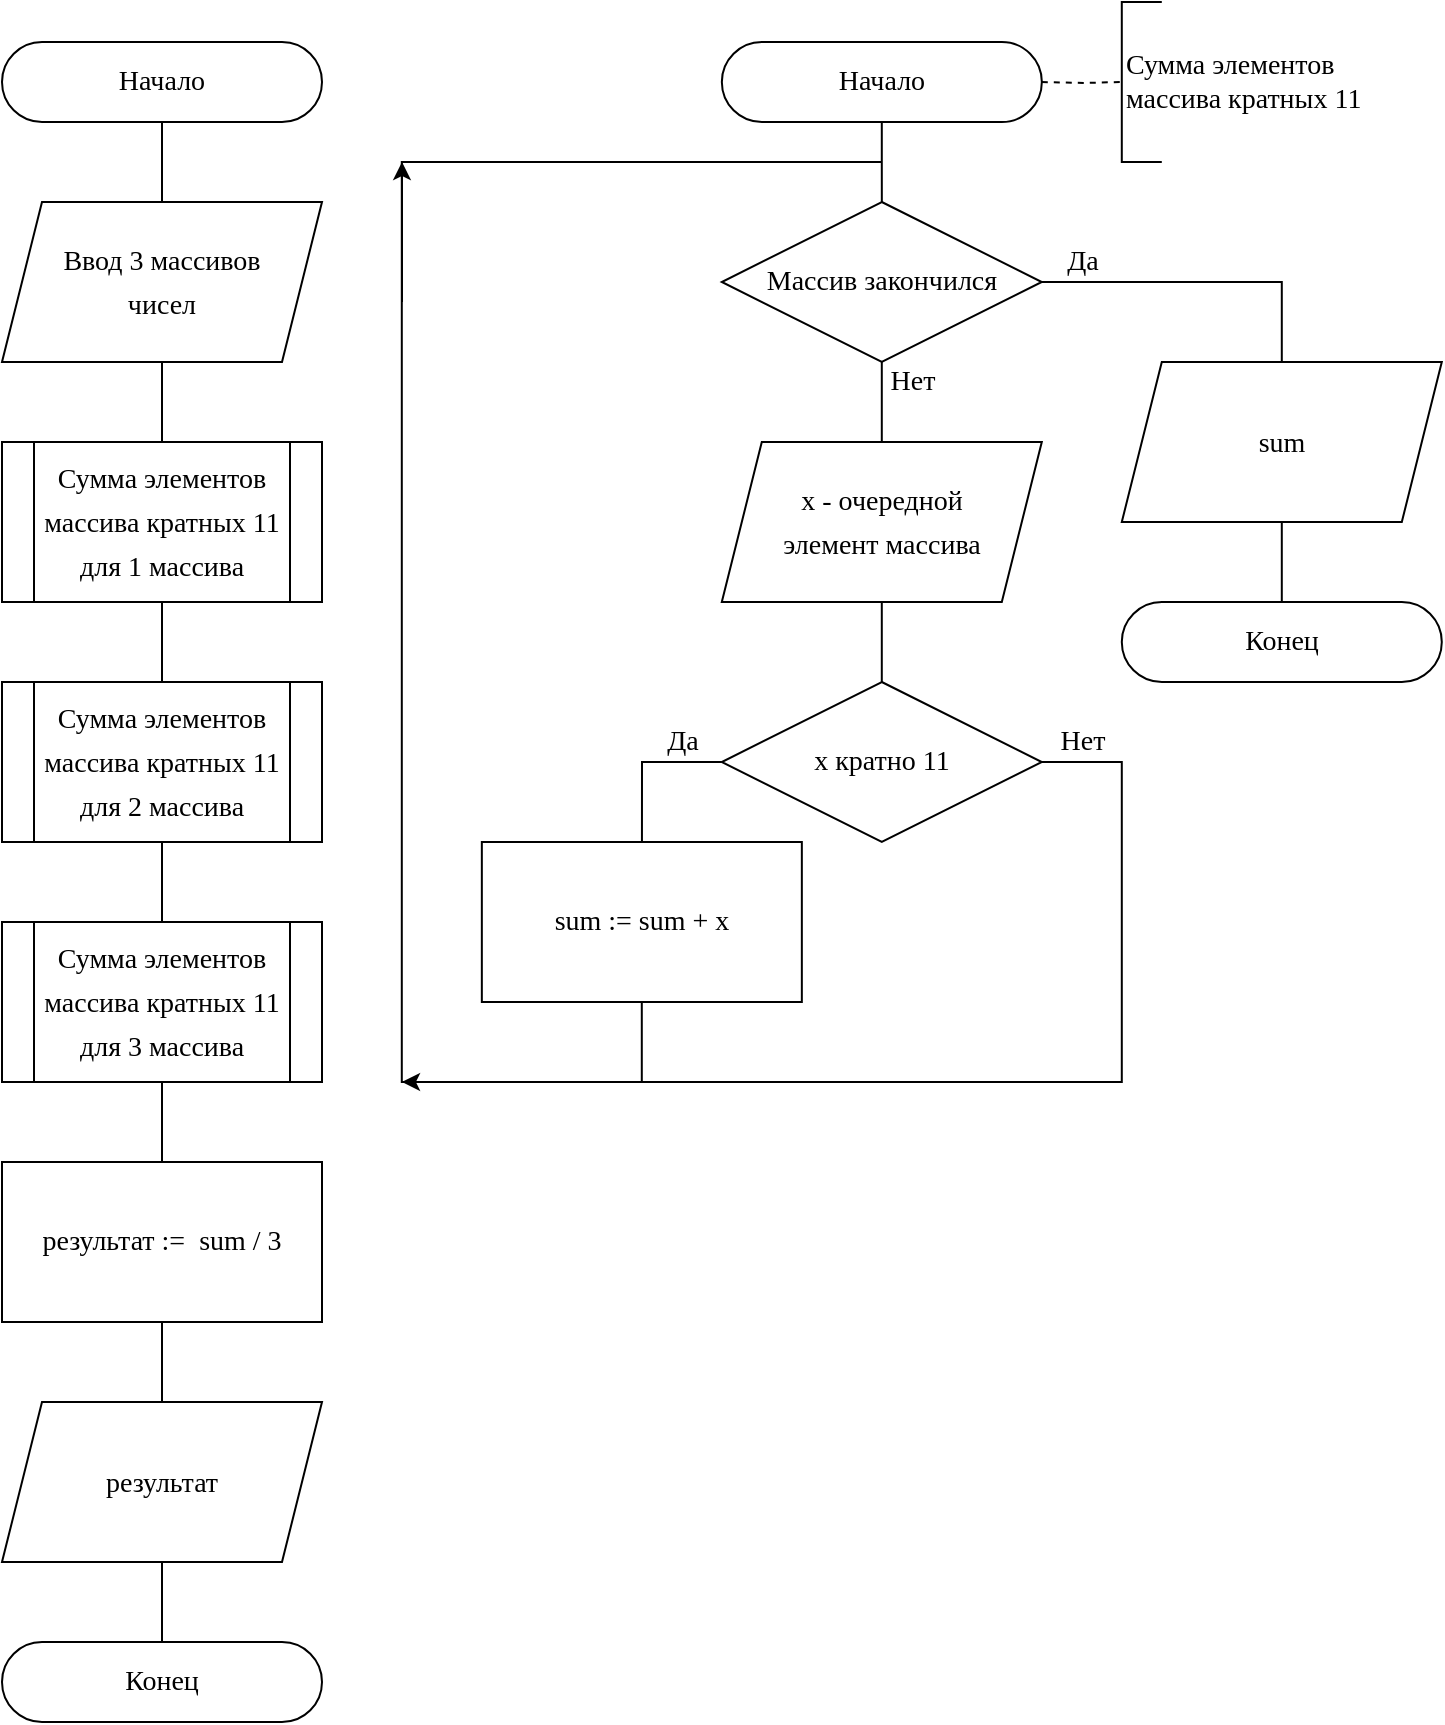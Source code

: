 <mxfile version="20.6.2" type="device"><diagram id="7ANxyBIFJwYmXZtizQ5B" name="Страница 1"><mxGraphModel dx="1037" dy="1282" grid="1" gridSize="10" guides="1" tooltips="1" connect="1" arrows="1" fold="1" page="1" pageScale="1" pageWidth="827" pageHeight="1169" math="1" shadow="0"><root><mxCell id="0"/><mxCell id="1" parent="0"/><mxCell id="mvJbCKy23DHCNTYrXLLq-9" value="" style="edgeStyle=orthogonalEdgeStyle;rounded=0;orthogonalLoop=1;jettySize=auto;html=1;endArrow=none;endFill=0;" edge="1" parent="1" source="mvJbCKy23DHCNTYrXLLq-1"><mxGeometry relative="1" as="geometry"><mxPoint x="479.92" y="120" as="targetPoint"/></mxGeometry></mxCell><mxCell id="mvJbCKy23DHCNTYrXLLq-1" value="Начало" style="rounded=1;whiteSpace=wrap;html=1;arcSize=50;fontFamily=Times New Roman;fontStyle=0;fontSize=14;" vertex="1" parent="1"><mxGeometry x="399.92" y="40" width="160" height="40" as="geometry"/></mxCell><mxCell id="mvJbCKy23DHCNTYrXLLq-11" value="" style="edgeStyle=orthogonalEdgeStyle;rounded=0;orthogonalLoop=1;jettySize=auto;html=1;endArrow=none;endFill=0;" edge="1" source="mvJbCKy23DHCNTYrXLLq-13" parent="1"><mxGeometry relative="1" as="geometry"><mxPoint x="479.9" y="240" as="targetPoint"/></mxGeometry></mxCell><mxCell id="mvJbCKy23DHCNTYrXLLq-12" style="edgeStyle=orthogonalEdgeStyle;rounded=0;orthogonalLoop=1;jettySize=auto;html=1;endArrow=none;endFill=0;entryX=0.5;entryY=0;entryDx=0;entryDy=0;" edge="1" source="mvJbCKy23DHCNTYrXLLq-13" parent="1" target="mvJbCKy23DHCNTYrXLLq-29"><mxGeometry relative="1" as="geometry"><mxPoint x="719.92" y="180" as="targetPoint"/><Array as="points"><mxPoint x="679.92" y="160"/></Array></mxGeometry></mxCell><mxCell id="mvJbCKy23DHCNTYrXLLq-13" value="Массив закончился" style="rhombus;whiteSpace=wrap;html=1;fontSize=14;fontFamily=Times New Roman;fontStyle=0" vertex="1" parent="1"><mxGeometry x="399.9" y="120" width="160" height="80" as="geometry"/></mxCell><mxCell id="mvJbCKy23DHCNTYrXLLq-16" value="Нет" style="text;html=1;align=center;verticalAlign=middle;resizable=0;points=[];autosize=1;strokeColor=none;fillColor=none;fontSize=14;fontFamily=Times New Roman;" vertex="1" parent="1"><mxGeometry x="469.9" y="195" width="50" height="30" as="geometry"/></mxCell><mxCell id="mvJbCKy23DHCNTYrXLLq-17" value="Да" style="text;html=1;align=center;verticalAlign=middle;resizable=0;points=[];autosize=1;strokeColor=none;fillColor=none;fontSize=14;fontFamily=Times New Roman;" vertex="1" parent="1"><mxGeometry x="559.9" y="135" width="40" height="30" as="geometry"/></mxCell><mxCell id="mvJbCKy23DHCNTYrXLLq-27" value="" style="edgeStyle=orthogonalEdgeStyle;rounded=0;orthogonalLoop=1;jettySize=auto;html=1;endArrow=none;endFill=0;" edge="1" parent="1" source="mvJbCKy23DHCNTYrXLLq-18" target="mvJbCKy23DHCNTYrXLLq-22"><mxGeometry relative="1" as="geometry"/></mxCell><mxCell id="mvJbCKy23DHCNTYrXLLq-18" value="&lt;div style=&quot;line-height: 22px;&quot;&gt;x - очередной&lt;/div&gt;&lt;div style=&quot;line-height: 22px;&quot;&gt;элемент массива&lt;/div&gt;" style="shape=parallelogram;perimeter=parallelogramPerimeter;whiteSpace=wrap;html=1;fixedSize=1;fontFamily=Times New Roman;fontStyle=0;fontSize=14;" vertex="1" parent="1"><mxGeometry x="399.9" y="240" width="160" height="80" as="geometry"/></mxCell><mxCell id="mvJbCKy23DHCNTYrXLLq-20" style="edgeStyle=orthogonalEdgeStyle;rounded=0;jumpStyle=arc;jumpSize=6;orthogonalLoop=1;jettySize=auto;html=1;fontFamily=Times New Roman;fontSize=14;endArrow=none;endFill=0;" edge="1" source="mvJbCKy23DHCNTYrXLLq-22" parent="1"><mxGeometry relative="1" as="geometry"><mxPoint x="359.97" y="440" as="targetPoint"/><Array as="points"><mxPoint x="359.9" y="400"/></Array></mxGeometry></mxCell><mxCell id="mvJbCKy23DHCNTYrXLLq-21" style="edgeStyle=orthogonalEdgeStyle;rounded=0;jumpStyle=arc;jumpSize=6;orthogonalLoop=1;jettySize=auto;html=1;fontFamily=Times New Roman;fontSize=14;endArrow=none;endFill=0;" edge="1" source="mvJbCKy23DHCNTYrXLLq-22" parent="1"><mxGeometry relative="1" as="geometry"><mxPoint x="359.92" y="560" as="targetPoint"/><Array as="points"><mxPoint x="599.9" y="400"/></Array></mxGeometry></mxCell><mxCell id="mvJbCKy23DHCNTYrXLLq-22" value="x кратно 11" style="rhombus;whiteSpace=wrap;html=1;fontSize=14;fontFamily=Times New Roman;fontStyle=0" vertex="1" parent="1"><mxGeometry x="399.9" y="360" width="160" height="80" as="geometry"/></mxCell><mxCell id="mvJbCKy23DHCNTYrXLLq-23" value="Нет" style="text;html=1;align=center;verticalAlign=middle;resizable=0;points=[];autosize=1;strokeColor=none;fillColor=none;fontSize=14;fontFamily=Times New Roman;" vertex="1" parent="1"><mxGeometry x="559.9" y="380" width="40" height="20" as="geometry"/></mxCell><mxCell id="mvJbCKy23DHCNTYrXLLq-24" value="Да" style="text;html=1;align=center;verticalAlign=middle;resizable=0;points=[];autosize=1;strokeColor=none;fillColor=none;fontSize=14;fontFamily=Times New Roman;" vertex="1" parent="1"><mxGeometry x="364.9" y="380" width="30" height="20" as="geometry"/></mxCell><mxCell id="mvJbCKy23DHCNTYrXLLq-26" style="edgeStyle=orthogonalEdgeStyle;rounded=0;orthogonalLoop=1;jettySize=auto;html=1;endArrow=none;endFill=0;" edge="1" parent="1" source="mvJbCKy23DHCNTYrXLLq-25"><mxGeometry relative="1" as="geometry"><mxPoint x="479.92" y="100" as="targetPoint"/><Array as="points"><mxPoint x="359.92" y="560"/><mxPoint x="239.92" y="560"/><mxPoint x="239.92" y="100"/><mxPoint x="299.92" y="100"/></Array></mxGeometry></mxCell><mxCell id="mvJbCKy23DHCNTYrXLLq-25" value="sum := sum + x" style="rounded=0;whiteSpace=wrap;html=1;fontSize=14;fontFamily=Times New Roman;fontStyle=0" vertex="1" parent="1"><mxGeometry x="279.92" y="440" width="160" height="80" as="geometry"/></mxCell><mxCell id="mvJbCKy23DHCNTYrXLLq-28" value="Конец" style="rounded=1;whiteSpace=wrap;html=1;arcSize=50;fontFamily=Times New Roman;fontStyle=0;fontSize=14;" vertex="1" parent="1"><mxGeometry x="599.9" y="320" width="160" height="40" as="geometry"/></mxCell><mxCell id="mvJbCKy23DHCNTYrXLLq-30" value="" style="edgeStyle=orthogonalEdgeStyle;rounded=0;orthogonalLoop=1;jettySize=auto;html=1;endArrow=none;endFill=0;" edge="1" parent="1" source="mvJbCKy23DHCNTYrXLLq-29" target="mvJbCKy23DHCNTYrXLLq-28"><mxGeometry relative="1" as="geometry"/></mxCell><mxCell id="mvJbCKy23DHCNTYrXLLq-29" value="&lt;div style=&quot;line-height: 22px;&quot;&gt;sum&lt;/div&gt;" style="shape=parallelogram;perimeter=parallelogramPerimeter;whiteSpace=wrap;html=1;fixedSize=1;fontFamily=Times New Roman;fontStyle=0;fontSize=14;" vertex="1" parent="1"><mxGeometry x="599.9" y="200" width="160" height="80" as="geometry"/></mxCell><mxCell id="mvJbCKy23DHCNTYrXLLq-31" value="" style="edgeStyle=orthogonalEdgeStyle;rounded=0;orthogonalLoop=1;jettySize=auto;html=1;fontFamily=Times New Roman;fontSize=14;endArrow=none;endFill=0;dashed=1;" edge="1" target="mvJbCKy23DHCNTYrXLLq-32" parent="1"><mxGeometry relative="1" as="geometry"><mxPoint x="559.9" y="60" as="sourcePoint"/></mxGeometry></mxCell><mxCell id="mvJbCKy23DHCNTYrXLLq-32" value="&lt;div style=&quot;&quot;&gt;Сумма элементов&lt;/div&gt;&lt;div style=&quot;&quot;&gt;массива кратных 11&lt;/div&gt;" style="strokeWidth=1;html=1;shape=mxgraph.flowchart.annotation_1;align=left;pointerEvents=1;fontSize=14;fontStyle=0;fontFamily=Times New Roman;" vertex="1" parent="1"><mxGeometry x="599.9" y="20" width="20" height="80" as="geometry"/></mxCell><mxCell id="mvJbCKy23DHCNTYrXLLq-39" value="" style="edgeStyle=orthogonalEdgeStyle;rounded=0;orthogonalLoop=1;jettySize=auto;html=1;endArrow=none;endFill=0;" edge="1" parent="1" source="mvJbCKy23DHCNTYrXLLq-33" target="mvJbCKy23DHCNTYrXLLq-38"><mxGeometry relative="1" as="geometry"/></mxCell><mxCell id="mvJbCKy23DHCNTYrXLLq-33" value="Начало" style="rounded=1;whiteSpace=wrap;html=1;arcSize=50;fontFamily=Times New Roman;fontStyle=0;fontSize=14;" vertex="1" parent="1"><mxGeometry x="40" y="40" width="160" height="40" as="geometry"/></mxCell><mxCell id="mvJbCKy23DHCNTYrXLLq-41" value="" style="edgeStyle=orthogonalEdgeStyle;rounded=0;orthogonalLoop=1;jettySize=auto;html=1;endArrow=none;endFill=0;" edge="1" parent="1" source="mvJbCKy23DHCNTYrXLLq-35" target="mvJbCKy23DHCNTYrXLLq-36"><mxGeometry relative="1" as="geometry"/></mxCell><mxCell id="mvJbCKy23DHCNTYrXLLq-35" value="&lt;div style=&quot;line-height: 22px;&quot;&gt;&lt;div style=&quot;&quot;&gt;Сумма элементов&lt;/div&gt;&lt;div style=&quot;&quot;&gt;массива кратных 11 для 1 массива&lt;/div&gt;&lt;/div&gt;" style="shape=process;whiteSpace=wrap;html=1;backgroundOutline=1;fontSize=14;fontStyle=0;fontFamily=Times New Roman;align=center;" vertex="1" parent="1"><mxGeometry x="40" y="240" width="160" height="80" as="geometry"/></mxCell><mxCell id="mvJbCKy23DHCNTYrXLLq-42" value="" style="edgeStyle=orthogonalEdgeStyle;rounded=0;orthogonalLoop=1;jettySize=auto;html=1;endArrow=none;endFill=0;" edge="1" parent="1" source="mvJbCKy23DHCNTYrXLLq-36" target="mvJbCKy23DHCNTYrXLLq-37"><mxGeometry relative="1" as="geometry"/></mxCell><mxCell id="mvJbCKy23DHCNTYrXLLq-36" value="&lt;div style=&quot;line-height: 22px;&quot;&gt;&lt;div&gt;Сумма элементов&lt;/div&gt;&lt;div&gt;массива кратных 11 для 2 массива&lt;/div&gt;&lt;/div&gt;" style="shape=process;whiteSpace=wrap;html=1;backgroundOutline=1;fontSize=14;fontStyle=0;fontFamily=Times New Roman;" vertex="1" parent="1"><mxGeometry x="40" y="360" width="160" height="80" as="geometry"/></mxCell><mxCell id="mvJbCKy23DHCNTYrXLLq-45" value="" style="edgeStyle=orthogonalEdgeStyle;rounded=0;orthogonalLoop=1;jettySize=auto;html=1;endArrow=none;endFill=0;" edge="1" parent="1" source="mvJbCKy23DHCNTYrXLLq-37" target="mvJbCKy23DHCNTYrXLLq-44"><mxGeometry relative="1" as="geometry"/></mxCell><mxCell id="mvJbCKy23DHCNTYrXLLq-37" value="&lt;div style=&quot;line-height: 22px;&quot;&gt;&lt;div&gt;Сумма элементов&lt;/div&gt;&lt;div&gt;массива кратных 11 для 3 массива&lt;/div&gt;&lt;/div&gt;" style="shape=process;whiteSpace=wrap;html=1;backgroundOutline=1;fontSize=14;fontStyle=0;fontFamily=Times New Roman;" vertex="1" parent="1"><mxGeometry x="40" y="480" width="160" height="80" as="geometry"/></mxCell><mxCell id="mvJbCKy23DHCNTYrXLLq-40" value="" style="edgeStyle=orthogonalEdgeStyle;rounded=0;orthogonalLoop=1;jettySize=auto;html=1;endArrow=none;endFill=0;" edge="1" parent="1" source="mvJbCKy23DHCNTYrXLLq-38" target="mvJbCKy23DHCNTYrXLLq-35"><mxGeometry relative="1" as="geometry"/></mxCell><mxCell id="mvJbCKy23DHCNTYrXLLq-38" value="&lt;div style=&quot;line-height: 22px;&quot;&gt;Ввод 3 массивов&lt;/div&gt;&lt;div style=&quot;line-height: 22px;&quot;&gt;чисел&lt;/div&gt;" style="shape=parallelogram;perimeter=parallelogramPerimeter;whiteSpace=wrap;html=1;fixedSize=1;fontFamily=Times New Roman;fontStyle=0;fontSize=14;" vertex="1" parent="1"><mxGeometry x="40.0" y="120" width="160" height="80" as="geometry"/></mxCell><mxCell id="mvJbCKy23DHCNTYrXLLq-48" value="" style="edgeStyle=orthogonalEdgeStyle;rounded=0;orthogonalLoop=1;jettySize=auto;html=1;endArrow=none;endFill=0;" edge="1" parent="1" source="mvJbCKy23DHCNTYrXLLq-44" target="mvJbCKy23DHCNTYrXLLq-47"><mxGeometry relative="1" as="geometry"/></mxCell><mxCell id="mvJbCKy23DHCNTYrXLLq-44" value="результат :=&amp;nbsp; sum / 3" style="rounded=0;whiteSpace=wrap;html=1;fontSize=14;fontFamily=Times New Roman;fontStyle=0" vertex="1" parent="1"><mxGeometry x="40" y="600" width="160" height="80" as="geometry"/></mxCell><mxCell id="mvJbCKy23DHCNTYrXLLq-50" value="" style="edgeStyle=orthogonalEdgeStyle;rounded=0;orthogonalLoop=1;jettySize=auto;html=1;endArrow=none;endFill=0;" edge="1" parent="1" source="mvJbCKy23DHCNTYrXLLq-47" target="mvJbCKy23DHCNTYrXLLq-49"><mxGeometry relative="1" as="geometry"/></mxCell><mxCell id="mvJbCKy23DHCNTYrXLLq-47" value="&lt;div style=&quot;line-height: 22px;&quot;&gt;результат&lt;br&gt;&lt;/div&gt;" style="shape=parallelogram;perimeter=parallelogramPerimeter;whiteSpace=wrap;html=1;fixedSize=1;fontFamily=Times New Roman;fontStyle=0;fontSize=14;" vertex="1" parent="1"><mxGeometry x="40.0" y="720" width="160" height="80" as="geometry"/></mxCell><mxCell id="mvJbCKy23DHCNTYrXLLq-49" value="Конец" style="rounded=1;whiteSpace=wrap;html=1;arcSize=50;fontFamily=Times New Roman;fontStyle=0;fontSize=14;" vertex="1" parent="1"><mxGeometry x="40" y="840" width="160" height="40" as="geometry"/></mxCell><mxCell id="mvJbCKy23DHCNTYrXLLq-51" value="" style="endArrow=classic;html=1;rounded=0;" edge="1" parent="1"><mxGeometry width="50" height="50" relative="1" as="geometry"><mxPoint x="290" y="560" as="sourcePoint"/><mxPoint x="240" y="560" as="targetPoint"/></mxGeometry></mxCell><mxCell id="mvJbCKy23DHCNTYrXLLq-52" value="" style="endArrow=classic;html=1;rounded=0;" edge="1" parent="1"><mxGeometry width="50" height="50" relative="1" as="geometry"><mxPoint x="240" y="170" as="sourcePoint"/><mxPoint x="240" y="100" as="targetPoint"/></mxGeometry></mxCell></root></mxGraphModel></diagram></mxfile>